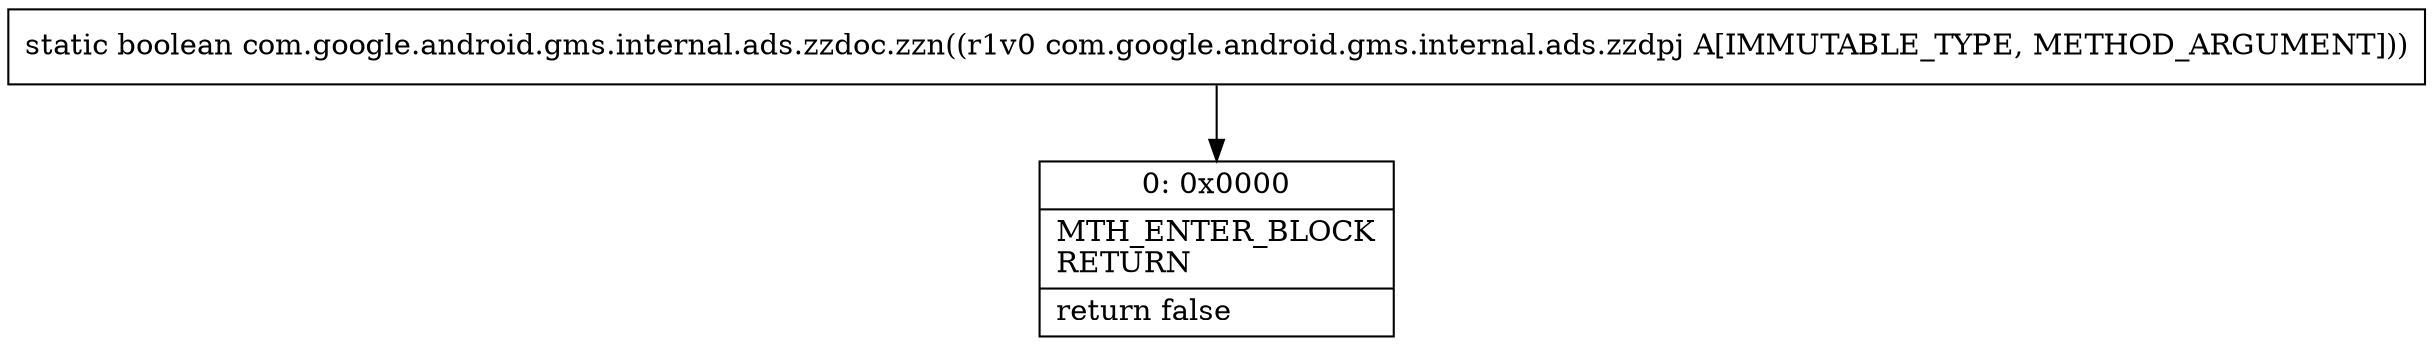 digraph "CFG forcom.google.android.gms.internal.ads.zzdoc.zzn(Lcom\/google\/android\/gms\/internal\/ads\/zzdpj;)Z" {
Node_0 [shape=record,label="{0\:\ 0x0000|MTH_ENTER_BLOCK\lRETURN\l|return false\l}"];
MethodNode[shape=record,label="{static boolean com.google.android.gms.internal.ads.zzdoc.zzn((r1v0 com.google.android.gms.internal.ads.zzdpj A[IMMUTABLE_TYPE, METHOD_ARGUMENT])) }"];
MethodNode -> Node_0;
}

